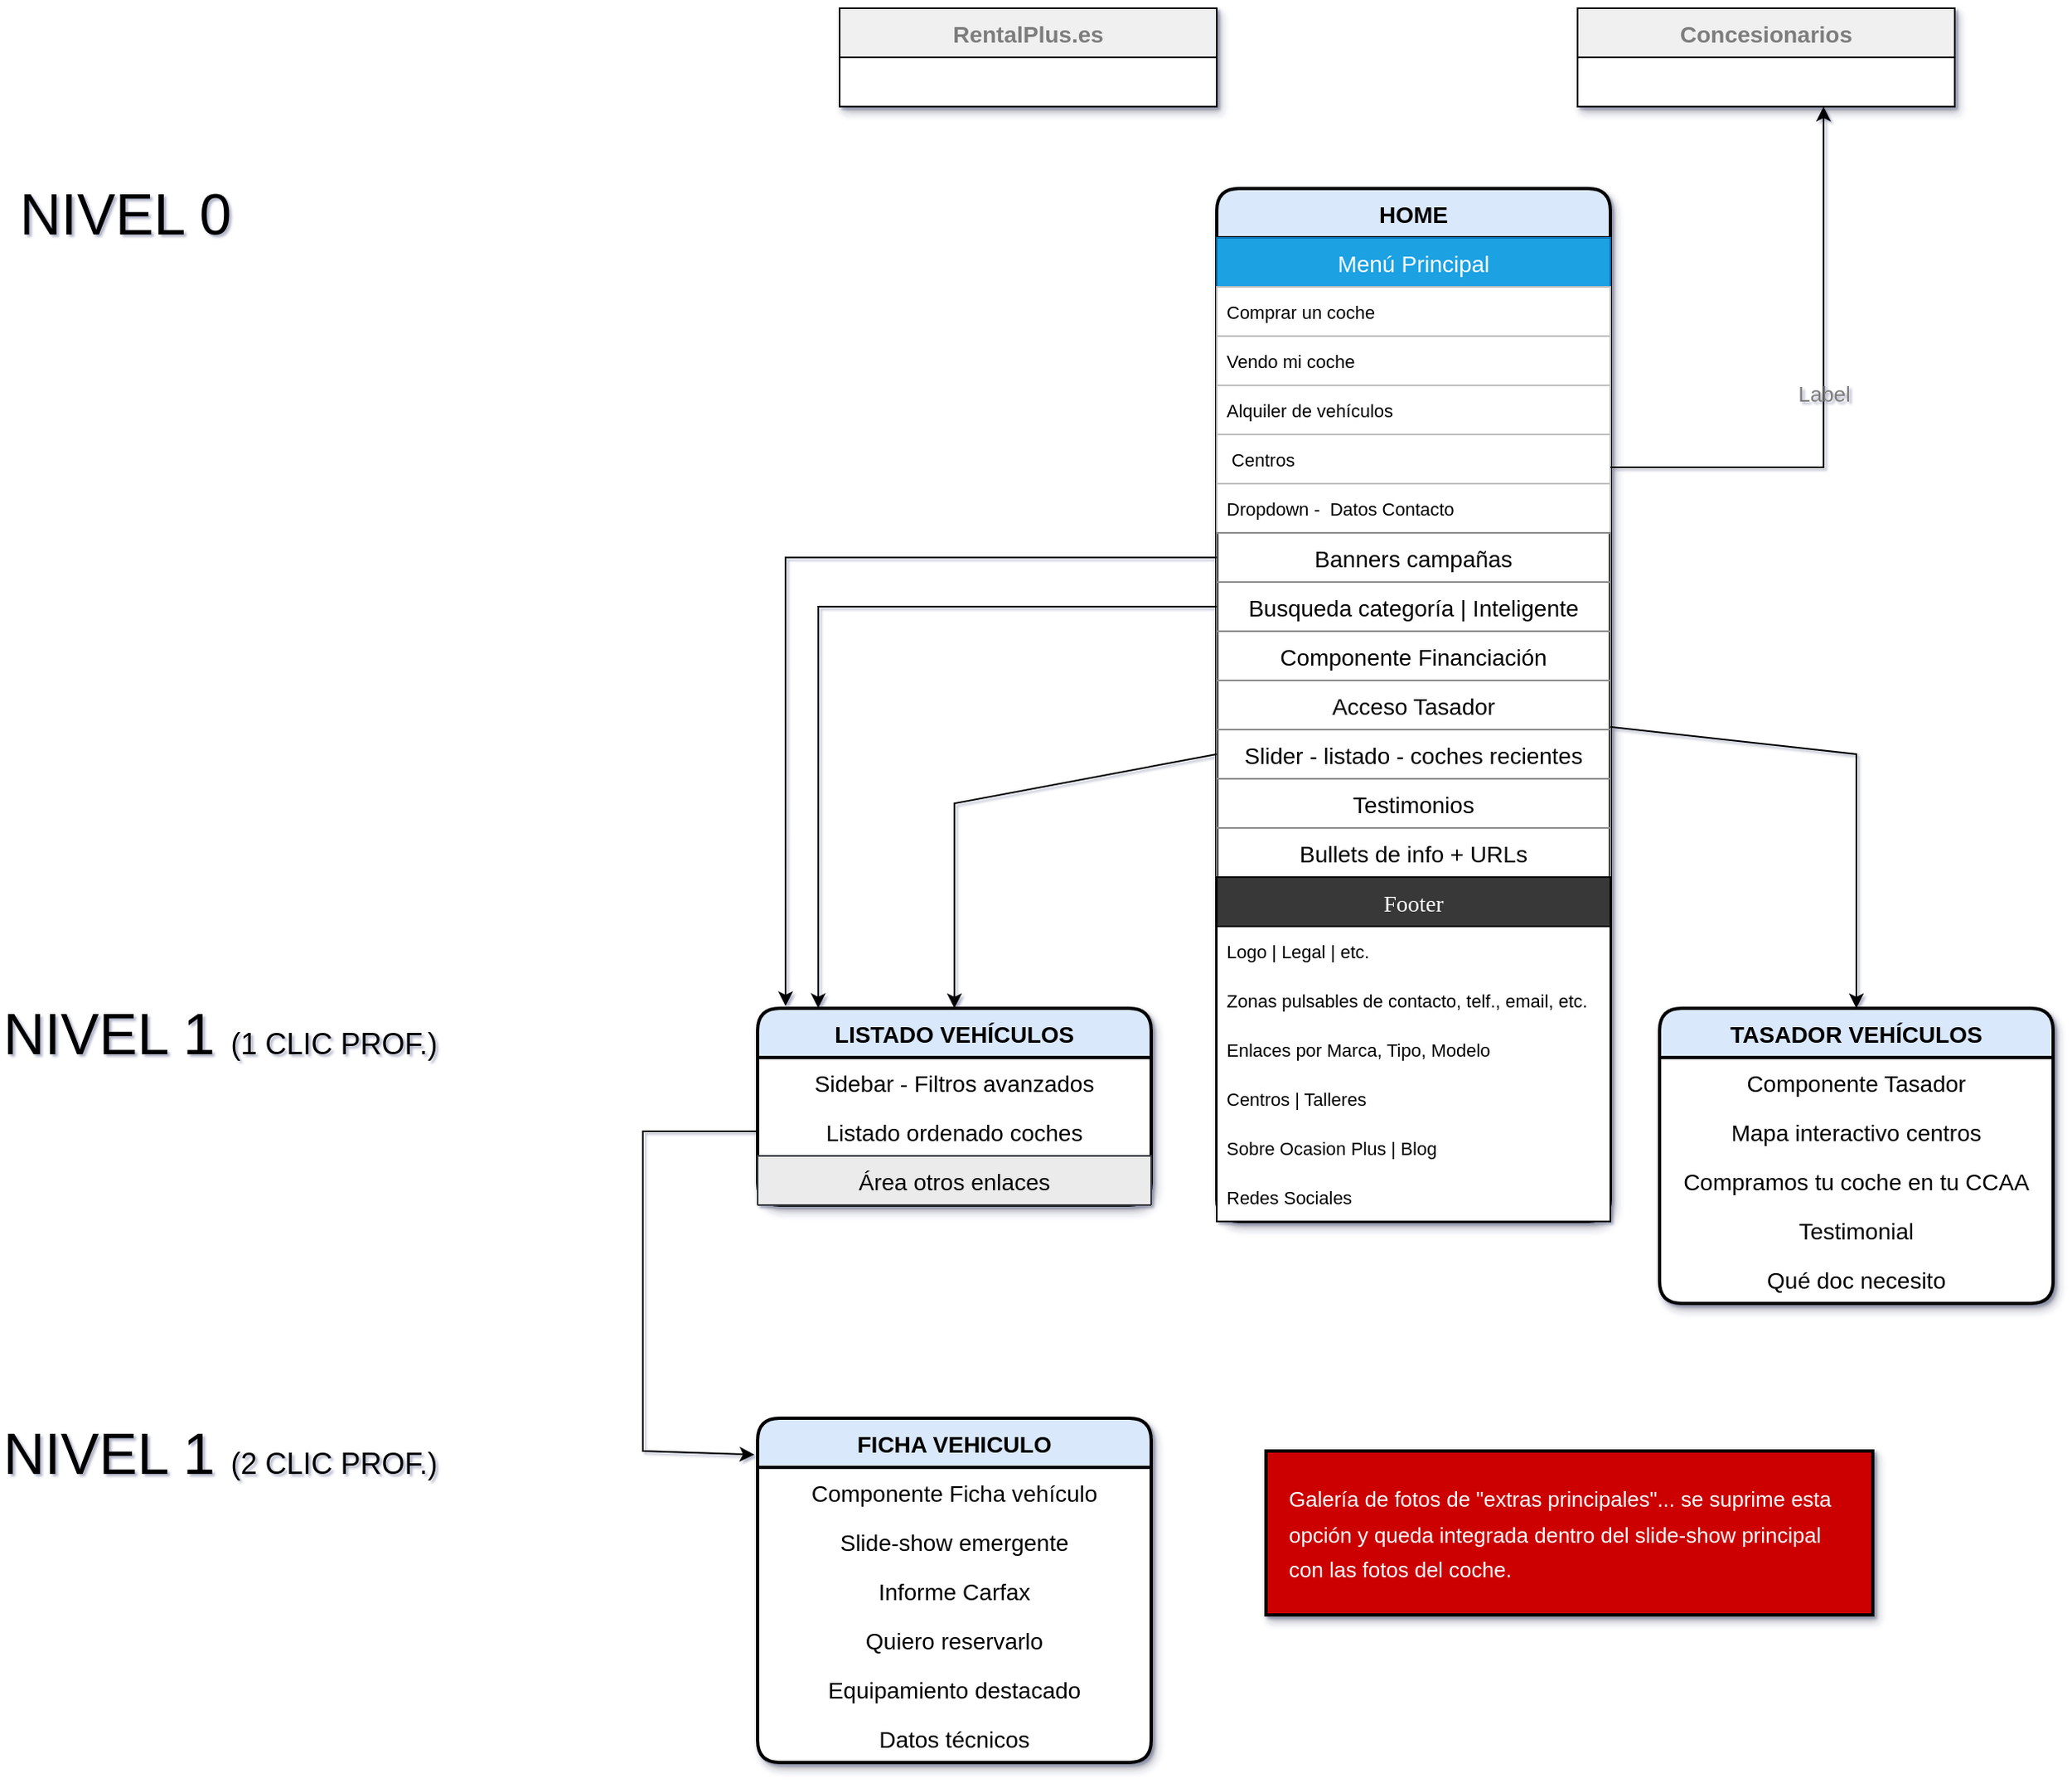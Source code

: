 <mxfile version="17.2.4" type="github"><diagram name="Page-1" id="b520641d-4fe3-3701-9064-5fc419738815"><mxGraphModel dx="1673" dy="1229" grid="1" gridSize="10" guides="1" tooltips="1" connect="1" arrows="1" fold="1" page="0" pageScale="1" pageWidth="1100" pageHeight="850" background="none" math="0" shadow="1"><root><mxCell id="0"/><mxCell id="1" parent="0"/><mxCell id="tPE-32FipRdGpnMbUiPh-1" value="HOME" style="swimlane;fontStyle=1;childLayout=stackLayout;horizontal=1;startSize=30;horizontalStack=0;resizeParent=1;resizeParentMax=0;resizeLast=0;collapsible=1;marginBottom=0;fillColor=#dae8fc;strokeColor=default;gradientColor=none;swimlaneFillColor=default;strokeWidth=2;perimeterSpacing=0;rounded=1;shadow=1;sketch=0;glass=0;fontSize=14;" parent="1" vertex="1"><mxGeometry x="810" y="50" width="240" height="630" as="geometry"><mxRectangle x="50" y="140" width="70" height="30" as="alternateBounds"/></mxGeometry></mxCell><mxCell id="n5QsFFlIIkBd-EJtn_40-27" value="Menú Principal" style="swimlane;fontStyle=0;childLayout=stackLayout;horizontal=1;startSize=30;horizontalStack=0;resizeParent=1;resizeParentMax=0;resizeLast=0;collapsible=1;marginBottom=0;fontFamily=Helvetica;fontSize=14;strokeWidth=1;fillColor=#1ba1e2;strokeColor=#006EAF;swimlaneFillColor=default;fontColor=#ffffff;" parent="tPE-32FipRdGpnMbUiPh-1" vertex="1"><mxGeometry y="30" width="240" height="180" as="geometry"><mxRectangle y="30" width="240" height="30" as="alternateBounds"/></mxGeometry></mxCell><mxCell id="n5QsFFlIIkBd-EJtn_40-28" value="Comprar un coche" style="text;strokeColor=#BFBFBF;fillColor=none;align=left;verticalAlign=middle;spacingLeft=4;spacingRight=4;overflow=hidden;points=[[0,0.5],[1,0.5]];portConstraint=eastwest;rotatable=0;fontFamily=Helvetica;fontSize=11;fontColor=default;strokeWidth=1;" parent="n5QsFFlIIkBd-EJtn_40-27" vertex="1"><mxGeometry y="30" width="240" height="30" as="geometry"/></mxCell><mxCell id="n5QsFFlIIkBd-EJtn_40-29" value="Vendo mi coche" style="text;strokeColor=#BFBFBF;fillColor=none;align=left;verticalAlign=middle;spacingLeft=4;spacingRight=4;overflow=hidden;points=[[0,0.5],[1,0.5]];portConstraint=eastwest;rotatable=0;fontFamily=Helvetica;fontSize=11;fontColor=default;strokeWidth=1;" parent="n5QsFFlIIkBd-EJtn_40-27" vertex="1"><mxGeometry y="60" width="240" height="30" as="geometry"/></mxCell><mxCell id="n5QsFFlIIkBd-EJtn_40-30" value="Alquiler de vehículos" style="text;strokeColor=#BFBFBF;fillColor=none;align=left;verticalAlign=middle;spacingLeft=4;spacingRight=4;overflow=hidden;points=[[0,0.5],[1,0.5]];portConstraint=eastwest;rotatable=0;fontFamily=Helvetica;fontSize=11;fontColor=default;strokeWidth=1;" parent="n5QsFFlIIkBd-EJtn_40-27" vertex="1"><mxGeometry y="90" width="240" height="30" as="geometry"/></mxCell><mxCell id="n5QsFFlIIkBd-EJtn_40-31" value=" Centros" style="text;strokeColor=#BFBFBF;fillColor=none;align=left;verticalAlign=middle;spacingLeft=4;spacingRight=4;overflow=hidden;points=[[0,0,0,0.5],[1,0.5]];portConstraint=eastwest;rotatable=0;fontFamily=Helvetica;fontSize=11;fontColor=default;strokeWidth=1;" parent="n5QsFFlIIkBd-EJtn_40-27" vertex="1"><mxGeometry y="120" width="240" height="30" as="geometry"/></mxCell><mxCell id="n5QsFFlIIkBd-EJtn_40-32" value="Dropdown -  Datos Contacto" style="text;strokeColor=#BFBFBF;fillColor=none;align=left;verticalAlign=middle;spacingLeft=4;spacingRight=4;overflow=hidden;points=[[0,0.5],[1,0.5]];portConstraint=eastwest;rotatable=0;fontFamily=Helvetica;fontSize=11;fontColor=default;strokeWidth=1;" parent="n5QsFFlIIkBd-EJtn_40-27" vertex="1"><mxGeometry y="150" width="240" height="30" as="geometry"/></mxCell><mxCell id="n5QsFFlIIkBd-EJtn_40-39" value="Banners campañas" style="text;strokeColor=#8C8C8C;fillColor=none;align=center;verticalAlign=middle;spacingLeft=4;spacingRight=4;overflow=hidden;points=[[0,0.5],[1,0.5]];portConstraint=eastwest;rotatable=0;strokeWidth=1;fontStyle=0;fontSize=14;" parent="tPE-32FipRdGpnMbUiPh-1" vertex="1"><mxGeometry y="210" width="240" height="30" as="geometry"/></mxCell><mxCell id="tPE-32FipRdGpnMbUiPh-10" value="Busqueda categoría | Inteligente" style="text;strokeColor=#8C8C8C;fillColor=none;align=center;verticalAlign=middle;spacingLeft=4;spacingRight=4;overflow=hidden;points=[[0,0.5],[1,0.5]];portConstraint=eastwest;rotatable=0;strokeWidth=1;fontStyle=0;fontSize=14;" parent="tPE-32FipRdGpnMbUiPh-1" vertex="1"><mxGeometry y="240" width="240" height="30" as="geometry"/></mxCell><mxCell id="tPE-32FipRdGpnMbUiPh-12" value="Componente Financiación" style="text;strokeColor=#8C8C8C;fillColor=none;align=center;verticalAlign=middle;spacingLeft=4;spacingRight=4;overflow=hidden;points=[[0,0.5],[1,0.5]];portConstraint=eastwest;rotatable=0;strokeWidth=1;fontStyle=0;fontSize=14;" parent="tPE-32FipRdGpnMbUiPh-1" vertex="1"><mxGeometry y="270" width="240" height="30" as="geometry"/></mxCell><mxCell id="tPE-32FipRdGpnMbUiPh-13" value="Acceso Tasador" style="text;strokeColor=#8C8C8C;fillColor=none;align=center;verticalAlign=middle;spacingLeft=4;spacingRight=4;overflow=hidden;points=[[0,0.5],[1,0.5]];portConstraint=eastwest;rotatable=0;strokeWidth=1;fontStyle=0;fontSize=14;" parent="tPE-32FipRdGpnMbUiPh-1" vertex="1"><mxGeometry y="300" width="240" height="30" as="geometry"/></mxCell><mxCell id="tPE-32FipRdGpnMbUiPh-16" value="Slider - listado - coches recientes" style="text;strokeColor=#8C8C8C;fillColor=none;align=center;verticalAlign=middle;spacingLeft=4;spacingRight=4;overflow=hidden;points=[[0,0.5],[1,0.5]];portConstraint=eastwest;rotatable=0;strokeWidth=1;fontStyle=0;fontSize=14;" parent="tPE-32FipRdGpnMbUiPh-1" vertex="1"><mxGeometry y="330" width="240" height="30" as="geometry"/></mxCell><mxCell id="tPE-32FipRdGpnMbUiPh-17" value="Testimonios" style="text;strokeColor=#8C8C8C;fillColor=none;align=center;verticalAlign=middle;spacingLeft=4;spacingRight=4;overflow=hidden;points=[[0,0.5],[1,0.5]];portConstraint=eastwest;rotatable=0;strokeWidth=1;fontStyle=0;fontSize=14;" parent="tPE-32FipRdGpnMbUiPh-1" vertex="1"><mxGeometry y="360" width="240" height="30" as="geometry"/></mxCell><mxCell id="tPE-32FipRdGpnMbUiPh-19" value="Bullets de info + URLs" style="text;strokeColor=#8C8C8C;fillColor=none;align=center;verticalAlign=middle;spacingLeft=4;spacingRight=4;overflow=hidden;points=[[0,0.5],[1,0.5]];portConstraint=eastwest;rotatable=0;strokeWidth=1;fontStyle=0;fontSize=14;" parent="tPE-32FipRdGpnMbUiPh-1" vertex="1"><mxGeometry y="390" width="240" height="30" as="geometry"/></mxCell><mxCell id="n5QsFFlIIkBd-EJtn_40-43" value="Footer" style="swimlane;fontStyle=0;childLayout=stackLayout;horizontal=1;startSize=30;horizontalStack=0;resizeParent=1;resizeParentMax=0;resizeLast=0;collapsible=1;marginBottom=0;fontFamily=Verdana;fontSize=14;strokeWidth=1;swimlaneFillColor=default;fillColor=#383838;fontColor=#FFFFFF;" parent="tPE-32FipRdGpnMbUiPh-1" vertex="1"><mxGeometry y="420" width="240" height="210" as="geometry"><mxRectangle y="480" width="240" height="30" as="alternateBounds"/></mxGeometry></mxCell><mxCell id="n5QsFFlIIkBd-EJtn_40-44" value="Logo | Legal | etc." style="text;strokeColor=none;fillColor=none;align=left;verticalAlign=middle;spacingLeft=4;spacingRight=4;overflow=hidden;points=[[0,0.5],[1,0.5]];portConstraint=eastwest;rotatable=0;fontFamily=Helvetica;fontSize=11;fontColor=default;" parent="n5QsFFlIIkBd-EJtn_40-43" vertex="1"><mxGeometry y="30" width="240" height="30" as="geometry"/></mxCell><mxCell id="n5QsFFlIIkBd-EJtn_40-45" value="Zonas pulsables de contacto, telf., email, etc." style="text;strokeColor=none;fillColor=none;align=left;verticalAlign=middle;spacingLeft=4;spacingRight=4;overflow=hidden;points=[[0,0.5],[1,0.5]];portConstraint=eastwest;rotatable=0;fontFamily=Helvetica;fontSize=11;fontColor=default;" parent="n5QsFFlIIkBd-EJtn_40-43" vertex="1"><mxGeometry y="60" width="240" height="30" as="geometry"/></mxCell><mxCell id="n5QsFFlIIkBd-EJtn_40-46" value="Enlaces por Marca, Tipo, Modelo" style="text;strokeColor=none;fillColor=none;align=left;verticalAlign=middle;spacingLeft=4;spacingRight=4;overflow=hidden;points=[[0,0.5],[1,0.5]];portConstraint=eastwest;rotatable=0;fontFamily=Helvetica;fontSize=11;fontColor=default;" parent="n5QsFFlIIkBd-EJtn_40-43" vertex="1"><mxGeometry y="90" width="240" height="30" as="geometry"/></mxCell><mxCell id="n5QsFFlIIkBd-EJtn_40-47" value="Centros | Talleres" style="text;strokeColor=none;fillColor=none;align=left;verticalAlign=middle;spacingLeft=4;spacingRight=4;overflow=hidden;points=[[0,0.5],[1,0.5]];portConstraint=eastwest;rotatable=0;fontFamily=Helvetica;fontSize=11;fontColor=default;" parent="n5QsFFlIIkBd-EJtn_40-43" vertex="1"><mxGeometry y="120" width="240" height="30" as="geometry"/></mxCell><mxCell id="n5QsFFlIIkBd-EJtn_40-48" value="Sobre Ocasion Plus | Blog" style="text;strokeColor=none;fillColor=none;align=left;verticalAlign=middle;spacingLeft=4;spacingRight=4;overflow=hidden;points=[[0,0.5],[1,0.5]];portConstraint=eastwest;rotatable=0;fontFamily=Helvetica;fontSize=11;fontColor=default;" parent="n5QsFFlIIkBd-EJtn_40-43" vertex="1"><mxGeometry y="150" width="240" height="30" as="geometry"/></mxCell><mxCell id="n5QsFFlIIkBd-EJtn_40-49" value="Redes Sociales" style="text;strokeColor=none;fillColor=none;align=left;verticalAlign=middle;spacingLeft=4;spacingRight=4;overflow=hidden;points=[[0,0.5],[1,0.5]];portConstraint=eastwest;rotatable=0;fontFamily=Helvetica;fontSize=11;fontColor=default;" parent="n5QsFFlIIkBd-EJtn_40-43" vertex="1"><mxGeometry y="180" width="240" height="30" as="geometry"/></mxCell><mxCell id="n5QsFFlIIkBd-EJtn_40-1" value="LISTADO VEHÍCULOS" style="swimlane;fontStyle=1;childLayout=stackLayout;horizontal=1;startSize=30;horizontalStack=0;resizeParent=1;resizeParentMax=0;resizeLast=0;collapsible=1;marginBottom=0;fillColor=#dae8fc;strokeColor=default;gradientColor=none;swimlaneFillColor=default;strokeWidth=2;perimeterSpacing=0;rounded=1;shadow=1;sketch=0;glass=0;fontSize=14;" parent="1" vertex="1"><mxGeometry x="530" y="550" width="240" height="120" as="geometry"><mxRectangle x="530" y="420" width="70" height="30" as="alternateBounds"/></mxGeometry></mxCell><mxCell id="n5QsFFlIIkBd-EJtn_40-3" value="Sidebar - Filtros avanzados" style="text;strokeColor=none;fillColor=none;align=center;verticalAlign=middle;spacingLeft=4;spacingRight=4;overflow=hidden;points=[[0,0.5],[1,0.5]];portConstraint=eastwest;rotatable=0;strokeWidth=2;fontStyle=0;fontSize=14;" parent="n5QsFFlIIkBd-EJtn_40-1" vertex="1"><mxGeometry y="30" width="240" height="30" as="geometry"/></mxCell><mxCell id="n5QsFFlIIkBd-EJtn_40-4" value="Listado ordenado coches" style="text;strokeColor=none;fillColor=none;align=center;verticalAlign=middle;spacingLeft=4;spacingRight=4;overflow=hidden;points=[[0,0.5],[1,0.5]];portConstraint=eastwest;rotatable=0;strokeWidth=2;fontStyle=0;fontSize=14;" parent="n5QsFFlIIkBd-EJtn_40-1" vertex="1"><mxGeometry y="60" width="240" height="30" as="geometry"/></mxCell><mxCell id="n5QsFFlIIkBd-EJtn_40-22" value="Área otros enlaces" style="swimlane;fontStyle=0;childLayout=stackLayout;horizontal=1;startSize=30;horizontalStack=0;resizeParent=1;resizeParentMax=0;resizeLast=0;collapsible=1;marginBottom=0;fontFamily=Helvetica;fontSize=14;strokeWidth=1;fillColor=#EBEBEB;strokeColor=#36393d;gradientColor=none;swimlaneFillColor=default;" parent="n5QsFFlIIkBd-EJtn_40-1" vertex="1" collapsed="1"><mxGeometry y="90" width="240" height="30" as="geometry"><mxRectangle y="90" width="240" height="120" as="alternateBounds"/></mxGeometry></mxCell><mxCell id="n5QsFFlIIkBd-EJtn_40-23" value="Mejores marcas" style="text;strokeColor=none;fillColor=none;align=left;verticalAlign=middle;spacingLeft=4;spacingRight=4;overflow=hidden;points=[[0,0.5],[1,0.5]];portConstraint=eastwest;rotatable=0;fontFamily=Helvetica;fontSize=11;fontColor=default;" parent="n5QsFFlIIkBd-EJtn_40-22" vertex="1"><mxGeometry y="30" width="240" height="30" as="geometry"/></mxCell><mxCell id="n5QsFFlIIkBd-EJtn_40-24" value="Links a coches en Madrid, Barcelona, etc." style="text;strokeColor=none;fillColor=none;align=left;verticalAlign=middle;spacingLeft=4;spacingRight=4;overflow=hidden;points=[[0,0.5],[1,0.5]];portConstraint=eastwest;rotatable=0;fontFamily=Helvetica;fontSize=11;fontColor=default;" parent="n5QsFFlIIkBd-EJtn_40-22" vertex="1"><mxGeometry y="60" width="240" height="30" as="geometry"/></mxCell><mxCell id="n5QsFFlIIkBd-EJtn_40-25" value="Tipos de carrocerías: Suv, turismos, etc." style="text;strokeColor=none;fillColor=none;align=left;verticalAlign=middle;spacingLeft=4;spacingRight=4;overflow=hidden;points=[[0,0.5],[1,0.5]];portConstraint=eastwest;rotatable=0;fontFamily=Helvetica;fontSize=11;fontColor=default;" parent="n5QsFFlIIkBd-EJtn_40-22" vertex="1"><mxGeometry y="90" width="240" height="30" as="geometry"/></mxCell><mxCell id="n5QsFFlIIkBd-EJtn_40-64" value="TASADOR VEHÍCULOS" style="swimlane;fontStyle=1;childLayout=stackLayout;horizontal=1;startSize=30;horizontalStack=0;resizeParent=1;resizeParentMax=0;resizeLast=0;collapsible=1;marginBottom=0;fillColor=#dae8fc;strokeColor=default;gradientColor=none;swimlaneFillColor=default;strokeWidth=2;perimeterSpacing=0;rounded=1;shadow=1;sketch=0;glass=0;fontSize=14;" parent="1" vertex="1"><mxGeometry x="1080" y="550" width="240" height="180" as="geometry"><mxRectangle x="1080" y="425" width="70" height="30" as="alternateBounds"/></mxGeometry></mxCell><mxCell id="n5QsFFlIIkBd-EJtn_40-80" value="Componente Tasador" style="text;strokeColor=none;fillColor=none;align=center;verticalAlign=middle;spacingLeft=4;spacingRight=4;overflow=hidden;points=[[0,0.5],[1,0.5]];portConstraint=eastwest;rotatable=0;strokeWidth=2;fontStyle=0;fontSize=14;" parent="n5QsFFlIIkBd-EJtn_40-64" vertex="1"><mxGeometry y="30" width="240" height="30" as="geometry"/></mxCell><mxCell id="n5QsFFlIIkBd-EJtn_40-83" value="Mapa interactivo centros" style="text;strokeColor=none;fillColor=none;align=center;verticalAlign=middle;spacingLeft=4;spacingRight=4;overflow=hidden;points=[[0,0.5],[1,0.5]];portConstraint=eastwest;rotatable=0;strokeWidth=2;fontStyle=0;fontSize=14;" parent="n5QsFFlIIkBd-EJtn_40-64" vertex="1"><mxGeometry y="60" width="240" height="30" as="geometry"/></mxCell><mxCell id="n5QsFFlIIkBd-EJtn_40-84" value="Compramos tu coche en tu CCAA" style="text;strokeColor=none;fillColor=none;align=center;verticalAlign=middle;spacingLeft=4;spacingRight=4;overflow=hidden;points=[[0,0.5],[1,0.5]];portConstraint=eastwest;rotatable=0;strokeWidth=2;fontStyle=0;fontSize=14;" parent="n5QsFFlIIkBd-EJtn_40-64" vertex="1"><mxGeometry y="90" width="240" height="30" as="geometry"/></mxCell><mxCell id="n5QsFFlIIkBd-EJtn_40-85" value="Testimonial" style="text;strokeColor=none;fillColor=none;align=center;verticalAlign=middle;spacingLeft=4;spacingRight=4;overflow=hidden;points=[[0,0.5],[1,0.5]];portConstraint=eastwest;rotatable=0;strokeWidth=2;fontStyle=0;fontSize=14;" parent="n5QsFFlIIkBd-EJtn_40-64" vertex="1"><mxGeometry y="120" width="240" height="30" as="geometry"/></mxCell><mxCell id="n5QsFFlIIkBd-EJtn_40-86" value="Qué doc necesito" style="text;strokeColor=none;fillColor=none;align=center;verticalAlign=middle;spacingLeft=4;spacingRight=4;overflow=hidden;points=[[0,0.5],[1,0.5]];portConstraint=eastwest;rotatable=0;strokeWidth=2;fontStyle=0;fontSize=14;" parent="n5QsFFlIIkBd-EJtn_40-64" vertex="1"><mxGeometry y="150" width="240" height="30" as="geometry"/></mxCell><mxCell id="n5QsFFlIIkBd-EJtn_40-87" value="" style="endArrow=classic;html=1;rounded=0;fontFamily=Verdana;fontSize=11;fontColor=#303030;entryX=0.5;entryY=0;entryDx=0;entryDy=0;" parent="1" source="tPE-32FipRdGpnMbUiPh-13" target="n5QsFFlIIkBd-EJtn_40-64" edge="1"><mxGeometry relative="1" as="geometry"><mxPoint x="1070" y="250" as="sourcePoint"/><mxPoint x="1170" y="250" as="targetPoint"/><Array as="points"><mxPoint x="1200" y="395"/></Array></mxGeometry></mxCell><mxCell id="n5QsFFlIIkBd-EJtn_40-89" value="" style="endArrow=classic;html=1;rounded=0;fontFamily=Verdana;fontSize=11;fontColor=#303030;entryX=0.5;entryY=0;entryDx=0;entryDy=0;exitX=0;exitY=0.5;exitDx=0;exitDy=0;" parent="1" source="tPE-32FipRdGpnMbUiPh-16" target="n5QsFFlIIkBd-EJtn_40-1" edge="1"><mxGeometry relative="1" as="geometry"><mxPoint x="670" y="290" as="sourcePoint"/><mxPoint x="770" y="290" as="targetPoint"/><Array as="points"><mxPoint x="650" y="425"/></Array></mxGeometry></mxCell><mxCell id="n5QsFFlIIkBd-EJtn_40-95" value="RentalPlus.es" style="swimlane;fontStyle=1;childLayout=stackLayout;horizontal=1;startSize=30;horizontalStack=0;resizeParent=1;resizeParentMax=0;resizeLast=0;collapsible=1;marginBottom=0;fillColor=#F0F0F0;strokeColor=default;gradientColor=none;swimlaneFillColor=default;strokeWidth=1;perimeterSpacing=0;rounded=1;shadow=1;sketch=0;glass=0;fontSize=14;fontColor=#7D7D7D;arcSize=0;" parent="1" vertex="1"><mxGeometry x="580" y="-60" width="230" height="60" as="geometry"><mxRectangle x="520" y="-150" width="70" height="30" as="alternateBounds"/></mxGeometry></mxCell><mxCell id="n5QsFFlIIkBd-EJtn_40-106" value="FICHA VEHICULO" style="swimlane;fontStyle=1;childLayout=stackLayout;horizontal=1;startSize=30;horizontalStack=0;resizeParent=1;resizeParentMax=0;resizeLast=0;collapsible=1;marginBottom=0;fillColor=#dae8fc;strokeColor=default;gradientColor=none;swimlaneFillColor=default;strokeWidth=2;perimeterSpacing=0;rounded=1;shadow=1;sketch=0;glass=0;fontSize=14;" parent="1" vertex="1"><mxGeometry x="530" y="800" width="240" height="210" as="geometry"><mxRectangle x="530" y="420" width="70" height="30" as="alternateBounds"/></mxGeometry></mxCell><mxCell id="n5QsFFlIIkBd-EJtn_40-107" value="Componente Ficha vehículo" style="text;strokeColor=none;fillColor=none;align=center;verticalAlign=middle;spacingLeft=4;spacingRight=4;overflow=hidden;points=[[0,0.5],[1,0.5]];portConstraint=eastwest;rotatable=0;strokeWidth=2;fontStyle=0;fontSize=14;" parent="n5QsFFlIIkBd-EJtn_40-106" vertex="1"><mxGeometry y="30" width="240" height="30" as="geometry"/></mxCell><mxCell id="n5QsFFlIIkBd-EJtn_40-113" value="Slide-show emergente" style="text;strokeColor=none;fillColor=none;align=center;verticalAlign=middle;spacingLeft=4;spacingRight=4;overflow=hidden;points=[[0,0.5],[1,0.5]];portConstraint=eastwest;rotatable=0;strokeWidth=2;fontStyle=0;fontSize=14;" parent="n5QsFFlIIkBd-EJtn_40-106" vertex="1"><mxGeometry y="60" width="240" height="30" as="geometry"/></mxCell><mxCell id="n5QsFFlIIkBd-EJtn_40-121" value="Informe Carfax" style="text;strokeColor=none;fillColor=none;align=center;verticalAlign=middle;spacingLeft=4;spacingRight=4;overflow=hidden;points=[[0,0.5],[1,0.5]];portConstraint=eastwest;rotatable=0;strokeWidth=2;fontStyle=0;fontSize=14;" parent="n5QsFFlIIkBd-EJtn_40-106" vertex="1"><mxGeometry y="90" width="240" height="30" as="geometry"/></mxCell><mxCell id="n5QsFFlIIkBd-EJtn_40-116" value="Quiero reservarlo" style="text;strokeColor=none;fillColor=none;align=center;verticalAlign=middle;spacingLeft=4;spacingRight=4;overflow=hidden;points=[[0,0.5],[1,0.5]];portConstraint=eastwest;rotatable=0;strokeWidth=2;fontStyle=0;fontSize=14;" parent="n5QsFFlIIkBd-EJtn_40-106" vertex="1"><mxGeometry y="120" width="240" height="30" as="geometry"/></mxCell><mxCell id="n5QsFFlIIkBd-EJtn_40-114" value="Equipamiento destacado" style="text;strokeColor=none;fillColor=none;align=center;verticalAlign=middle;spacingLeft=4;spacingRight=4;overflow=hidden;points=[[0,0.5],[1,0.5]];portConstraint=eastwest;rotatable=0;strokeWidth=2;fontStyle=0;fontSize=14;" parent="n5QsFFlIIkBd-EJtn_40-106" vertex="1"><mxGeometry y="150" width="240" height="30" as="geometry"/></mxCell><mxCell id="n5QsFFlIIkBd-EJtn_40-115" value="Datos técnicos" style="text;strokeColor=none;fillColor=none;align=center;verticalAlign=middle;spacingLeft=4;spacingRight=4;overflow=hidden;points=[[0,0.5],[1,0.5]];portConstraint=eastwest;rotatable=0;strokeWidth=2;fontStyle=0;fontSize=14;" parent="n5QsFFlIIkBd-EJtn_40-106" vertex="1"><mxGeometry y="180" width="240" height="30" as="geometry"/></mxCell><mxCell id="n5QsFFlIIkBd-EJtn_40-119" value="" style="endArrow=classic;html=1;rounded=0;fontFamily=Helvetica;fontSize=14;fontColor=#FFFFFF;entryX=-0.008;entryY=0.106;entryDx=0;entryDy=0;entryPerimeter=0;" parent="1" source="n5QsFFlIIkBd-EJtn_40-4" target="n5QsFFlIIkBd-EJtn_40-106" edge="1"><mxGeometry relative="1" as="geometry"><mxPoint x="360" y="720" as="sourcePoint"/><mxPoint x="460" y="780" as="targetPoint"/><Array as="points"><mxPoint x="460" y="625"/><mxPoint x="460" y="820"/></Array></mxGeometry></mxCell><mxCell id="BOkPXNL5kLNex8SF89P--1" value="&lt;font style=&quot;font-size: 35px&quot;&gt;NIVEL 0&lt;/font&gt;" style="text;html=1;strokeColor=none;fillColor=none;align=left;verticalAlign=middle;whiteSpace=wrap;rounded=0;" vertex="1" parent="1"><mxGeometry x="78" y="50" width="240" height="30" as="geometry"/></mxCell><mxCell id="BOkPXNL5kLNex8SF89P--2" value="&lt;font style=&quot;font-size: 35px&quot;&gt;NIVEL 1 &lt;/font&gt;&lt;font style=&quot;font-size: 18px&quot;&gt;(1 CLIC PROF.)&lt;/font&gt;" style="text;html=1;strokeColor=none;fillColor=none;align=left;verticalAlign=middle;whiteSpace=wrap;rounded=0;" vertex="1" parent="1"><mxGeometry x="68" y="550" width="310" height="30" as="geometry"/></mxCell><mxCell id="BOkPXNL5kLNex8SF89P--3" value="&lt;font style=&quot;font-size: 35px&quot;&gt;NIVEL 1 &lt;/font&gt;&lt;font style=&quot;font-size: 18px&quot;&gt;(2 CLIC PROF.)&lt;/font&gt;" style="text;html=1;strokeColor=none;fillColor=none;align=left;verticalAlign=middle;whiteSpace=wrap;rounded=0;" vertex="1" parent="1"><mxGeometry x="68" y="806" width="310" height="30" as="geometry"/></mxCell><mxCell id="BOkPXNL5kLNex8SF89P--4" value="&lt;font style=&quot;font-size: 13px&quot;&gt;Galería de fotos de &quot;extras principales&quot;... se suprime esta opción y queda integrada dentro del slide-show principal con las fotos del coche.&lt;/font&gt;" style="rounded=1;fontSize=18;fillColor=#CC0000;align=left;perimeterSpacing=6;strokeWidth=2;glass=0;shadow=1;sketch=0;whiteSpace=wrap;html=1;fontColor=#FFFFFF;labelBackgroundColor=none;labelBorderColor=none;spacingLeft=0;spacingBottom=0;spacingRight=0;spacing=14;arcSize=0;" vertex="1" parent="1"><mxGeometry x="840" y="820" width="370" height="100" as="geometry"/></mxCell><mxCell id="BOkPXNL5kLNex8SF89P--8" value="Concesionarios" style="swimlane;fontStyle=1;childLayout=stackLayout;horizontal=1;startSize=30;horizontalStack=0;resizeParent=1;resizeParentMax=0;resizeLast=0;collapsible=1;marginBottom=0;fillColor=#F0F0F0;strokeColor=default;gradientColor=none;swimlaneFillColor=default;strokeWidth=1;perimeterSpacing=0;rounded=1;shadow=1;sketch=0;glass=0;fontSize=14;fontColor=#7D7D7D;arcSize=0;" vertex="1" parent="1"><mxGeometry x="1030" y="-60" width="230" height="60" as="geometry"><mxRectangle x="520" y="-150" width="70" height="30" as="alternateBounds"/></mxGeometry></mxCell><mxCell id="BOkPXNL5kLNex8SF89P--11" value="" style="endArrow=classic;html=1;rounded=0;fontSize=13;fontColor=#7D7D7D;" edge="1" parent="1"><mxGeometry relative="1" as="geometry"><mxPoint x="1050" y="220" as="sourcePoint"/><mxPoint x="1180" as="targetPoint"/><Array as="points"><mxPoint x="1180" y="220"/></Array></mxGeometry></mxCell><mxCell id="BOkPXNL5kLNex8SF89P--12" value="Label" style="edgeLabel;resizable=0;html=1;align=center;verticalAlign=middle;shadow=1;glass=0;labelBackgroundColor=none;labelBorderColor=none;sketch=0;fontSize=13;fontColor=#7D7D7D;strokeWidth=1;fillColor=#F0F0F0;" connectable="0" vertex="1" parent="BOkPXNL5kLNex8SF89P--11"><mxGeometry relative="1" as="geometry"/></mxCell><mxCell id="BOkPXNL5kLNex8SF89P--13" style="edgeStyle=orthogonalEdgeStyle;rounded=0;orthogonalLoop=1;jettySize=auto;html=1;exitX=0;exitY=0.5;exitDx=0;exitDy=0;entryX=0.071;entryY=-0.011;entryDx=0;entryDy=0;entryPerimeter=0;fontSize=13;fontColor=#7D7D7D;" edge="1" parent="1" source="n5QsFFlIIkBd-EJtn_40-39" target="n5QsFFlIIkBd-EJtn_40-1"><mxGeometry relative="1" as="geometry"/></mxCell><mxCell id="BOkPXNL5kLNex8SF89P--14" style="edgeStyle=orthogonalEdgeStyle;rounded=0;orthogonalLoop=1;jettySize=auto;html=1;exitX=0;exitY=0.5;exitDx=0;exitDy=0;entryX=0.154;entryY=-0.001;entryDx=0;entryDy=0;entryPerimeter=0;fontSize=13;fontColor=#7D7D7D;" edge="1" parent="1" source="tPE-32FipRdGpnMbUiPh-10" target="n5QsFFlIIkBd-EJtn_40-1"><mxGeometry relative="1" as="geometry"/></mxCell></root></mxGraphModel></diagram></mxfile>